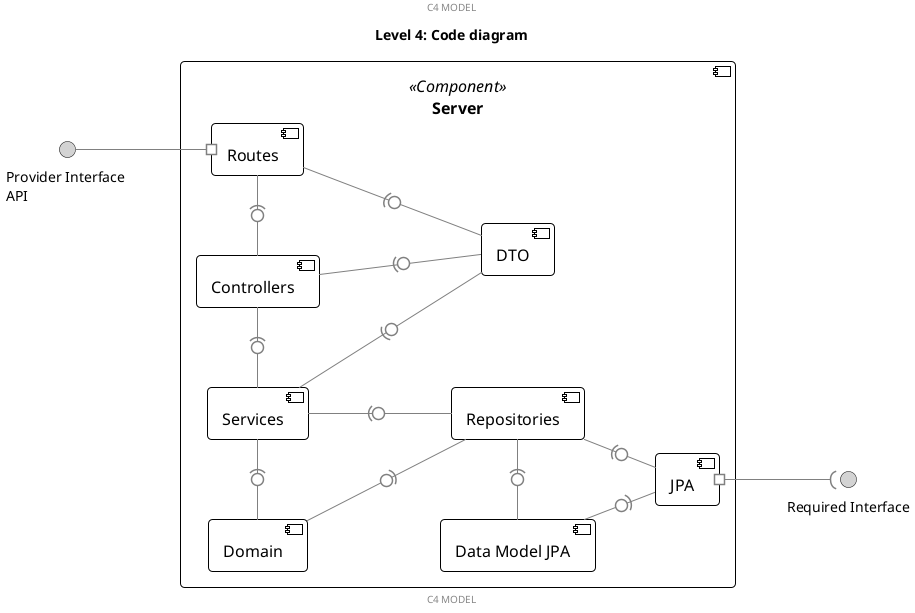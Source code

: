 @startuml
'https://plantuml.com/component-diagram


'######################
'######################

'TITLE ON TOP
title Level 4: Code diagram

'HEADER FOOTER DESCRIPTIONS
center header C4 MODEL
center footer C4 MODEL

'###################### end config
'######################

'skinparam componentStyle uml1

'hide members
'hide circle
'skinparam linetype ortho
left to right direction

'skinparam minClassWidth 150
skinparam nodesep 80
'skinparam ranksep 0
'skinparam padding 0
skinparam roundCorner 8

skinparam rectangle {
    stereotypeFontSize 10
    fontSize 16
    fontName Helvetica
    arrowColor grey
    arrowThickness 1
    attributeIconSize 0
    borderThickness 1
    borderColor grey
    'backgroundColor lightGrey
}

skinparam component {

    'stereotypeFontSize 10
    fontSize 16
    fontName Helvetica
    fontColor black
    arrowColor grey
    arrowThickness 1
    attributeIconSize 0
    borderThickness 1
    borderColor black
    backgroundColor white
}

skinparam interface {

    borderColor black
    backgroundColor lightGrey
}

skinparam port {
    'backgroundColor lightGrey
}


'provider interface
Interface "Provider Interface \nAPI" as API
'required interface
Interface "Required Interface" as DB



component "Server" <<Component>> {

    'Connections
    'port " " as server_port_api
    'port " " as server_port_jpa

    'Components
    Component Routes
    Component Controllers
    Component "Services" as AppService
    Component DTO
    Component Domain
    Component Repositories
    Component JPA
    Component "Data Model JPA" as DataModel

    'API -- server_port_api

    API --# Routes

    Routes --(0- DTO

    Routes --l(0-  Controllers

    Controllers --(0- DTO

    Controllers --l(0-  AppService

    AppService --(0- DTO

    AppService -l(0- Domain

    AppService --(0- Repositories

    Repositories -(0- JPA

    Repositories --l(0- Domain

    DataModel ---r0)- Repositories
    JPA --l(0- DataModel

    'JPA #- server_port_jpa

    JPA #--( DB

}

@enduml